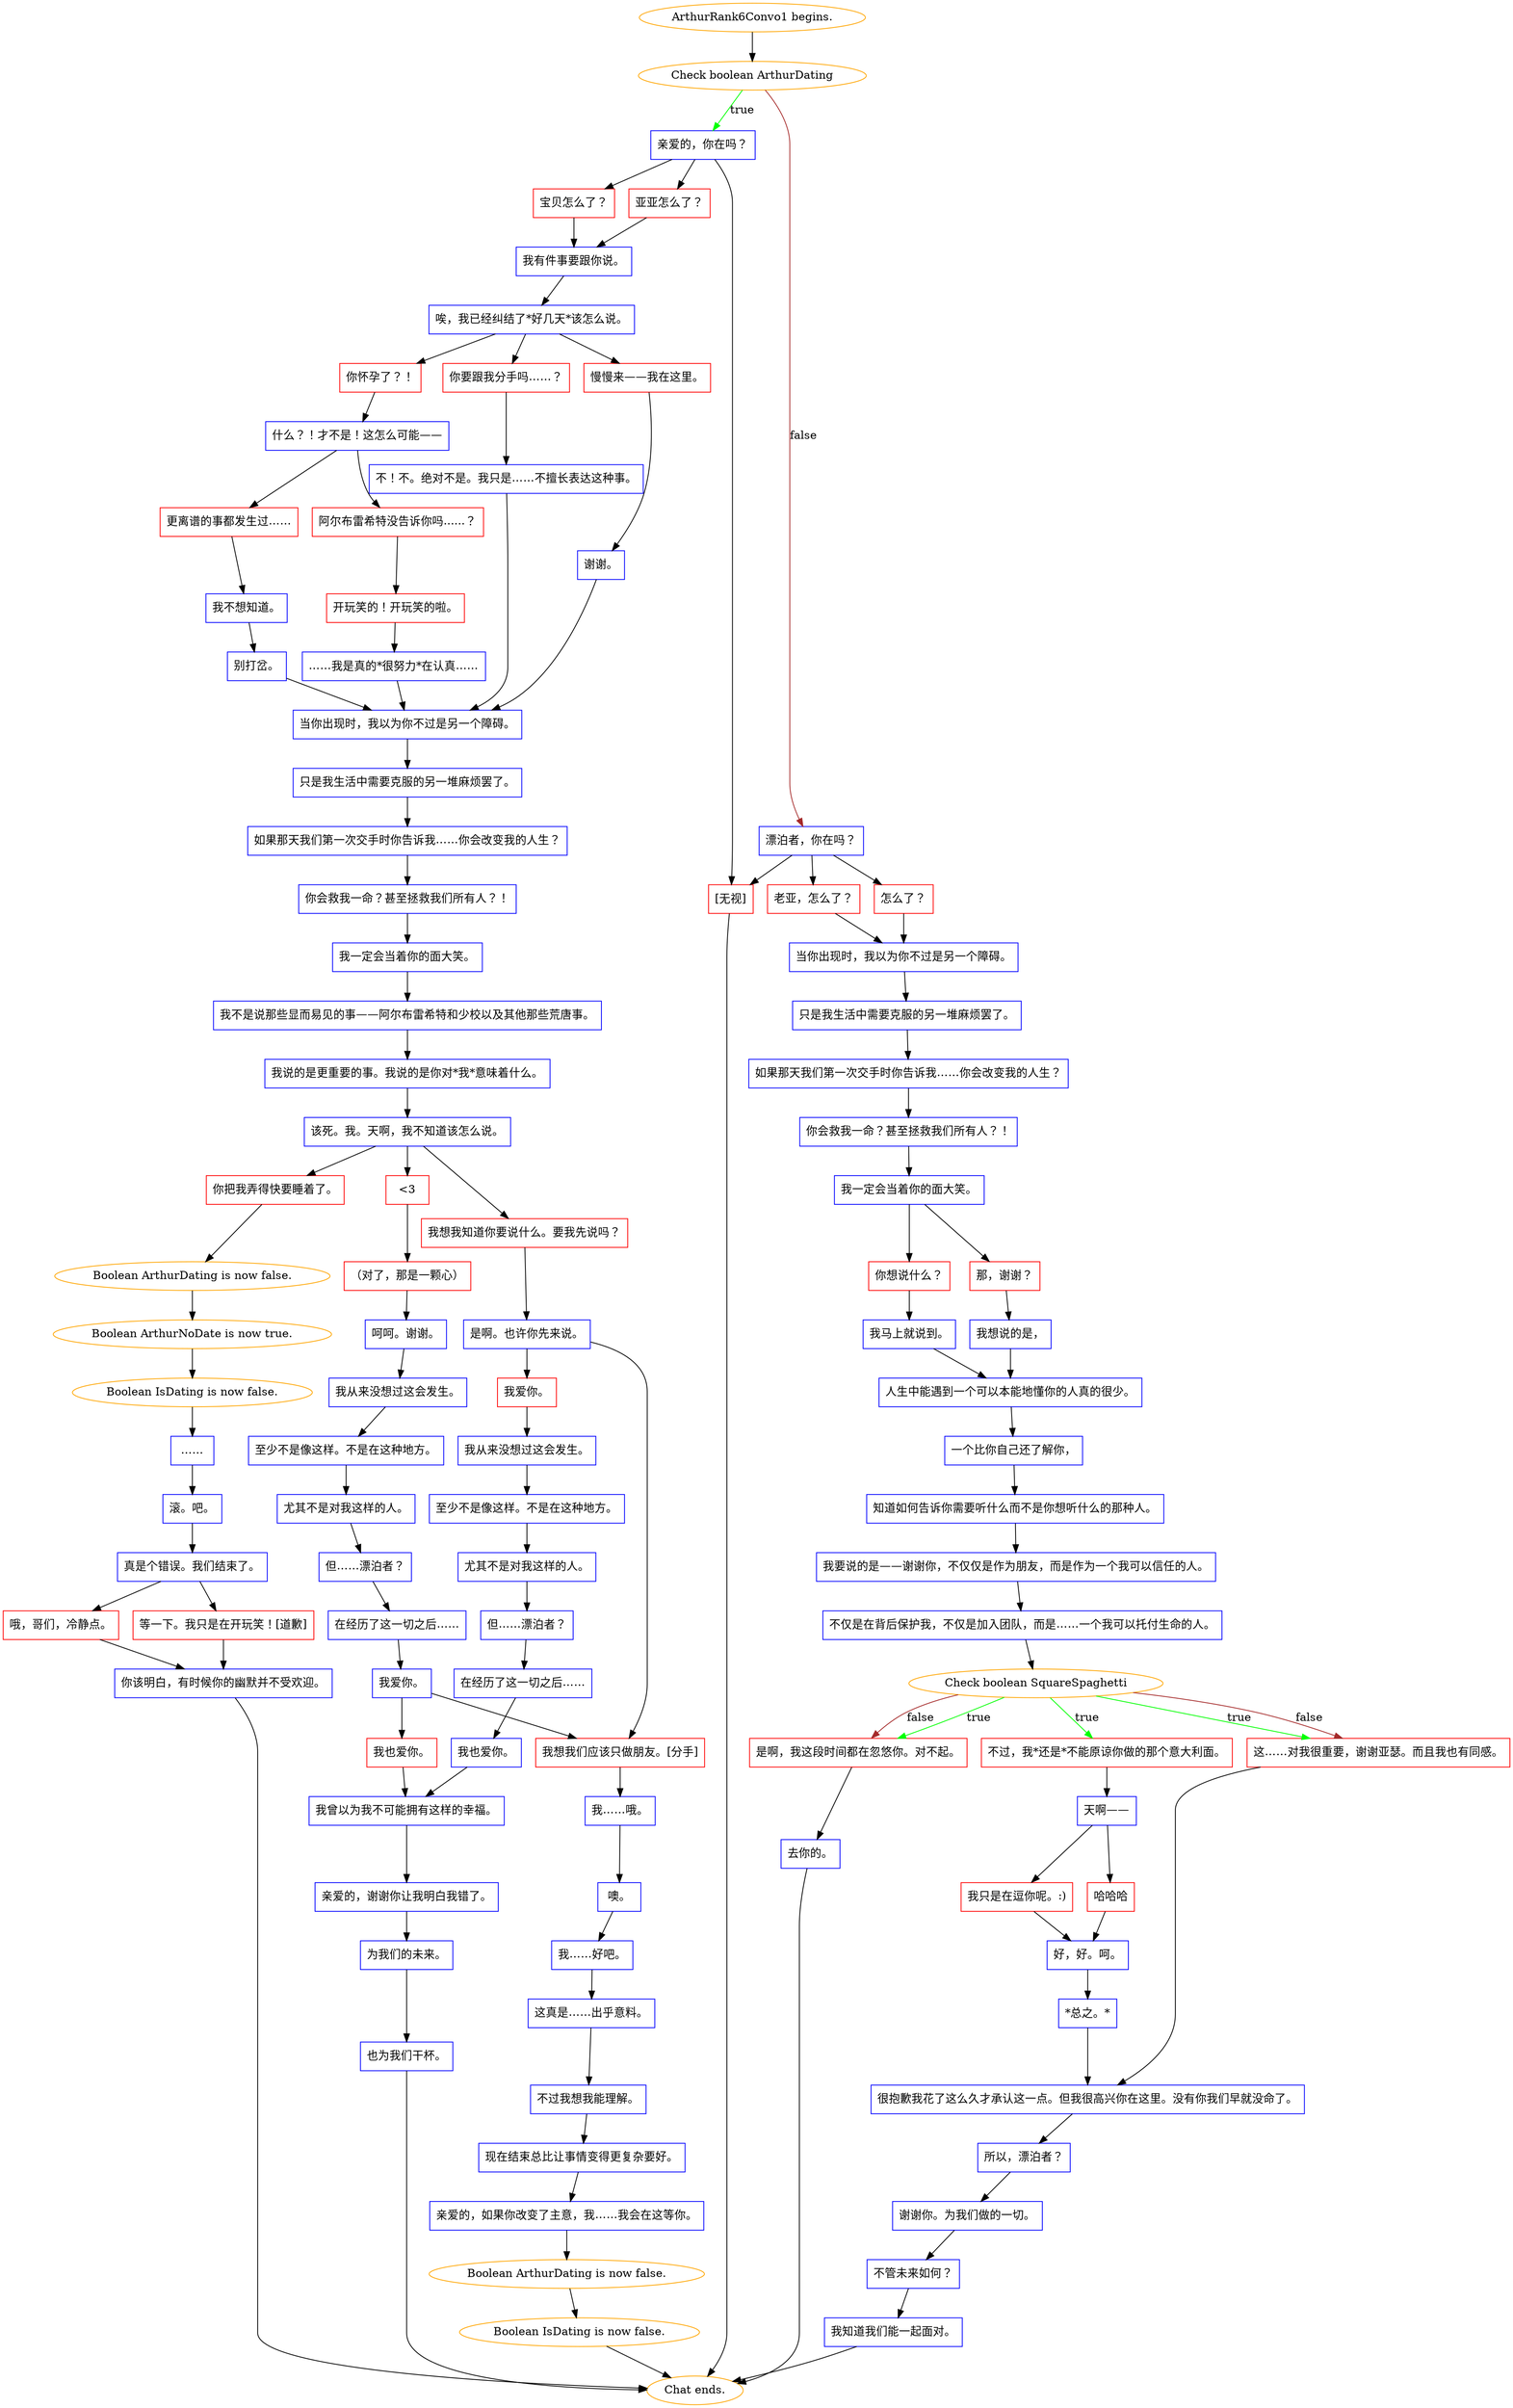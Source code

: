 digraph {
	"ArthurRank6Convo1 begins." [color=orange];
		"ArthurRank6Convo1 begins." -> j9397336;
	j9397336 [label="Check boolean ArthurDating",color=orange];
		j9397336 -> j2124274871 [label=true,color=green];
		j9397336 -> j2346894160 [label=false,color=brown];
	j2124274871 [label="亲爱的，你在吗？",shape=box,color=blue];
		j2124274871 -> j550949238;
		j2124274871 -> j2012074271;
		j2124274871 -> j2424094220;
	j2346894160 [label="漂泊者，你在吗？",shape=box,color=blue];
		j2346894160 -> j4258629773;
		j2346894160 -> j2484118859;
		j2346894160 -> j2424094220;
	j550949238 [label="亚亚怎么了？",shape=box,color=red];
		j550949238 -> j2483986850;
	j2012074271 [label="宝贝怎么了？",shape=box,color=red];
		j2012074271 -> j2483986850;
	j2424094220 [label="[无视]",shape=box,color=red];
		j2424094220 -> "Chat ends.";
	j4258629773 [label="怎么了？",shape=box,color=red];
		j4258629773 -> j1684891864;
	j2484118859 [label="老亚，怎么了？",shape=box,color=red];
		j2484118859 -> j1684891864;
	j2483986850 [label="我有件事要跟你说。",shape=box,color=blue];
		j2483986850 -> j4007995905;
	"Chat ends." [color=orange];
	j1684891864 [label="当你出现时，我以为你不过是另一个障碍。",shape=box,color=blue];
		j1684891864 -> j3324118848;
	j4007995905 [label="唉，我已经纠结了*好几天*该怎么说。",shape=box,color=blue];
		j4007995905 -> j7759474;
		j4007995905 -> j812882482;
		j4007995905 -> j3119949376;
	j3324118848 [label="只是我生活中需要克服的另一堆麻烦罢了。",shape=box,color=blue];
		j3324118848 -> j1388714418;
	j7759474 [label="你怀孕了？！",shape=box,color=red];
		j7759474 -> j568311077;
	j812882482 [label="你要跟我分手吗……？",shape=box,color=red];
		j812882482 -> j2751997103;
	j3119949376 [label="慢慢来——我在这里。",shape=box,color=red];
		j3119949376 -> j2048846381;
	j1388714418 [label="如果那天我们第一次交手时你告诉我……你会改变我的人生？",shape=box,color=blue];
		j1388714418 -> j707595250;
	j568311077 [label="什么？！才不是！这怎么可能——",shape=box,color=blue];
		j568311077 -> j2739260926;
		j568311077 -> j602592477;
	j2751997103 [label="不！不。绝对不是。我只是……不擅长表达这种事。",shape=box,color=blue];
		j2751997103 -> j813448537;
	j2048846381 [label="谢谢。",shape=box,color=blue];
		j2048846381 -> j813448537;
	j707595250 [label="你会救我一命？甚至拯救我们所有人？！",shape=box,color=blue];
		j707595250 -> j2951394340;
	j2739260926 [label="更离谱的事都发生过……",shape=box,color=red];
		j2739260926 -> j2853895335;
	j602592477 [label="阿尔布雷希特没告诉你吗......？",shape=box,color=red];
		j602592477 -> j3268879788;
	j813448537 [label="当你出现时，我以为你不过是另一个障碍。",shape=box,color=blue];
		j813448537 -> j414129118;
	j2951394340 [label="我一定会当着你的面大笑。",shape=box,color=blue];
		j2951394340 -> j4150434828;
		j2951394340 -> j2562732654;
	j2853895335 [label="我不想知道。",shape=box,color=blue];
		j2853895335 -> j3767203183;
	j3268879788 [label="开玩笑的！开玩笑的啦。",shape=box,color=red];
		j3268879788 -> j2925325723;
	j414129118 [label="只是我生活中需要克服的另一堆麻烦罢了。",shape=box,color=blue];
		j414129118 -> j4113375676;
	j4150434828 [label="那，谢谢？",shape=box,color=red];
		j4150434828 -> j1726434813;
	j2562732654 [label="你想说什么？",shape=box,color=red];
		j2562732654 -> j2749608649;
	j3767203183 [label="别打岔。",shape=box,color=blue];
		j3767203183 -> j813448537;
	j2925325723 [label="……我是真的*很努力*在认真……",shape=box,color=blue];
		j2925325723 -> j813448537;
	j4113375676 [label="如果那天我们第一次交手时你告诉我……你会改变我的人生？",shape=box,color=blue];
		j4113375676 -> j1199216500;
	j1726434813 [label="我想说的是，",shape=box,color=blue];
		j1726434813 -> j3534306767;
	j2749608649 [label="我马上就说到。",shape=box,color=blue];
		j2749608649 -> j3534306767;
	j1199216500 [label="你会救我一命？甚至拯救我们所有人？！",shape=box,color=blue];
		j1199216500 -> j3680979025;
	j3534306767 [label="人生中能遇到一个可以本能地懂你的人真的很少。",shape=box,color=blue];
		j3534306767 -> j1745254621;
	j3680979025 [label="我一定会当着你的面大笑。",shape=box,color=blue];
		j3680979025 -> j2417791190;
	j1745254621 [label="一个比你自己还了解你，",shape=box,color=blue];
		j1745254621 -> j3950621234;
	j2417791190 [label="我不是说那些显而易见的事——阿尔布雷希特和少校以及其他那些荒唐事。",shape=box,color=blue];
		j2417791190 -> j3794621605;
	j3950621234 [label="知道如何告诉你需要听什么而不是你想听什么的那种人。",shape=box,color=blue];
		j3950621234 -> j631470072;
	j3794621605 [label="我说的是更重要的事。我说的是你对*我*意味着什么。",shape=box,color=blue];
		j3794621605 -> j20364531;
	j631470072 [label="我要说的是——谢谢你，不仅仅是作为朋友，而是作为一个我可以信任的人。",shape=box,color=blue];
		j631470072 -> j1926831466;
	j20364531 [label="该死。我。天啊，我不知道该怎么说。",shape=box,color=blue];
		j20364531 -> j13695816;
		j20364531 -> j3318712545;
		j20364531 -> j2337892885;
	j1926831466 [label="不仅是在背后保护我，不仅是加入团队，而是……一个我可以托付生命的人。",shape=box,color=blue];
		j1926831466 -> j2910686797;
	j13695816 [label="我想我知道你要说什么。要我先说吗？",shape=box,color=red];
		j13695816 -> j2634194320;
	j3318712545 [label="<3",shape=box,color=red];
		j3318712545 -> j2294879732;
	j2337892885 [label="你把我弄得快要睡着了。",shape=box,color=red];
		j2337892885 -> j1206570256;
	j2910686797 [label="Check boolean SquareSpaghetti",color=orange];
		j2910686797 -> j2658584356 [label=true,color=green];
		j2910686797 -> j3974381120 [label=true,color=green];
		j2910686797 -> j979362028 [label=true,color=green];
		j2910686797 -> j3974381120 [label=false,color=brown];
		j2910686797 -> j979362028 [label=false,color=brown];
	j2634194320 [label="是啊。也许你先来说。",shape=box,color=blue];
		j2634194320 -> j3086265267;
		j2634194320 -> j2676744498;
	j2294879732 [label="（对了，那是一颗心）",shape=box,color=red];
		j2294879732 -> j3079311730;
	j1206570256 [label="Boolean ArthurDating is now false.",color=orange];
		j1206570256 -> j2878439531;
	j2658584356 [label="不过，我*还是*不能原谅你做的那个意大利面。",shape=box,color=red];
		j2658584356 -> j3645286813;
	j3974381120 [label="这……对我很重要，谢谢亚瑟。而且我也有同感。",shape=box,color=red];
		j3974381120 -> j4247641011;
	j979362028 [label="是啊，我这段时间都在忽悠你。对不起。",shape=box,color=red];
		j979362028 -> j904434020;
	j3086265267 [label="我爱你。",shape=box,color=red];
		j3086265267 -> j2321675997;
	j2676744498 [label="我想我们应该只做朋友。[分手]",shape=box,color=red];
		j2676744498 -> j4166233483;
	j3079311730 [label="呵呵。谢谢。",shape=box,color=blue];
		j3079311730 -> j3115903146;
	j2878439531 [label="Boolean ArthurNoDate is now true.",color=orange];
		j2878439531 -> j2169585397;
	j3645286813 [label="天啊——",shape=box,color=blue];
		j3645286813 -> j3620611679;
		j3645286813 -> j3717972413;
	j4247641011 [label="很抱歉我花了这么久才承认这一点。但我很高兴你在这里。没有你我们早就没命了。",shape=box,color=blue];
		j4247641011 -> j1003534887;
	j904434020 [label="去你的。",shape=box,color=blue];
		j904434020 -> "Chat ends.";
	j2321675997 [label="我从来没想过这会发生。",shape=box,color=blue];
		j2321675997 -> j2421654485;
	j4166233483 [label="我……哦。",shape=box,color=blue];
		j4166233483 -> j1957579768;
	j3115903146 [label="我从来没想过这会发生。",shape=box,color=blue];
		j3115903146 -> j2303765801;
	j2169585397 [label="Boolean IsDating is now false.",color=orange];
		j2169585397 -> j3616762245;
	j3620611679 [label="哈哈哈",shape=box,color=red];
		j3620611679 -> j3615618658;
	j3717972413 [label="我只是在逗你呢。:)",shape=box,color=red];
		j3717972413 -> j3615618658;
	j1003534887 [label="所以，漂泊者？",shape=box,color=blue];
		j1003534887 -> j3093046321;
	j2421654485 [label="至少不是像这样。不是在这种地方。",shape=box,color=blue];
		j2421654485 -> j970783943;
	j1957579768 [label="噢。",shape=box,color=blue];
		j1957579768 -> j878507757;
	j2303765801 [label="至少不是像这样。不是在这种地方。",shape=box,color=blue];
		j2303765801 -> j2669354481;
	j3616762245 [label="……",shape=box,color=blue];
		j3616762245 -> j1626093516;
	j3615618658 [label="好，好。呵。",shape=box,color=blue];
		j3615618658 -> j1689851102;
	j3093046321 [label="谢谢你。为我们做的一切。",shape=box,color=blue];
		j3093046321 -> j4269042736;
	j970783943 [label="尤其不是对我这样的人。",shape=box,color=blue];
		j970783943 -> j2111983216;
	j878507757 [label="我……好吧。",shape=box,color=blue];
		j878507757 -> j4057842635;
	j2669354481 [label="尤其不是对我这样的人。",shape=box,color=blue];
		j2669354481 -> j1849199415;
	j1626093516 [label="滚。吧。",shape=box,color=blue];
		j1626093516 -> j1308397733;
	j1689851102 [label="*总之。*",shape=box,color=blue];
		j1689851102 -> j4247641011;
	j4269042736 [label="不管未来如何？",shape=box,color=blue];
		j4269042736 -> j3248085156;
	j2111983216 [label="但……漂泊者？",shape=box,color=blue];
		j2111983216 -> j2784056762;
	j4057842635 [label="这真是……出乎意料。",shape=box,color=blue];
		j4057842635 -> j2652252288;
	j1849199415 [label="但……漂泊者？",shape=box,color=blue];
		j1849199415 -> j3502903815;
	j1308397733 [label="真是个错误。我们结束了。",shape=box,color=blue];
		j1308397733 -> j2322970667;
		j1308397733 -> j1838973173;
	j3248085156 [label="我知道我们能一起面对。",shape=box,color=blue];
		j3248085156 -> "Chat ends.";
	j2784056762 [label="在经历了这一切之后……",shape=box,color=blue];
		j2784056762 -> j336530243;
	j2652252288 [label="不过我想我能理解。",shape=box,color=blue];
		j2652252288 -> j1161453266;
	j3502903815 [label="在经历了这一切之后……",shape=box,color=blue];
		j3502903815 -> j136389334;
	j2322970667 [label="等一下。我只是在开玩笑！[道歉]",shape=box,color=red];
		j2322970667 -> j3131438257;
	j1838973173 [label="哦，哥们，冷静点。",shape=box,color=red];
		j1838973173 -> j3131438257;
	j336530243 [label="我也爱你。",shape=box,color=blue];
		j336530243 -> j683320088;
	j1161453266 [label="现在结束总比让事情变得更复杂要好。",shape=box,color=blue];
		j1161453266 -> j635246759;
	j136389334 [label="我爱你。",shape=box,color=blue];
		j136389334 -> j3817017894;
		j136389334 -> j2676744498;
	j3131438257 [label="你该明白，有时候你的幽默并不受欢迎。",shape=box,color=blue];
		j3131438257 -> "Chat ends.";
	j683320088 [label="我曾以为我不可能拥有这样的幸福。",shape=box,color=blue];
		j683320088 -> j2655290646;
	j635246759 [label="亲爱的，如果你改变了主意，我……我会在这等你。",shape=box,color=blue];
		j635246759 -> j2178789389;
	j3817017894 [label="我也爱你。",shape=box,color=red];
		j3817017894 -> j683320088;
	j2655290646 [label="亲爱的，谢谢你让我明白我错了。",shape=box,color=blue];
		j2655290646 -> j3660303545;
	j2178789389 [label="Boolean ArthurDating is now false.",color=orange];
		j2178789389 -> j178902881;
	j3660303545 [label="为我们的未来。",shape=box,color=blue];
		j3660303545 -> j1013832574;
	j178902881 [label="Boolean IsDating is now false.",color=orange];
		j178902881 -> "Chat ends.";
	j1013832574 [label="也为我们干杯。",shape=box,color=blue];
		j1013832574 -> "Chat ends.";
}